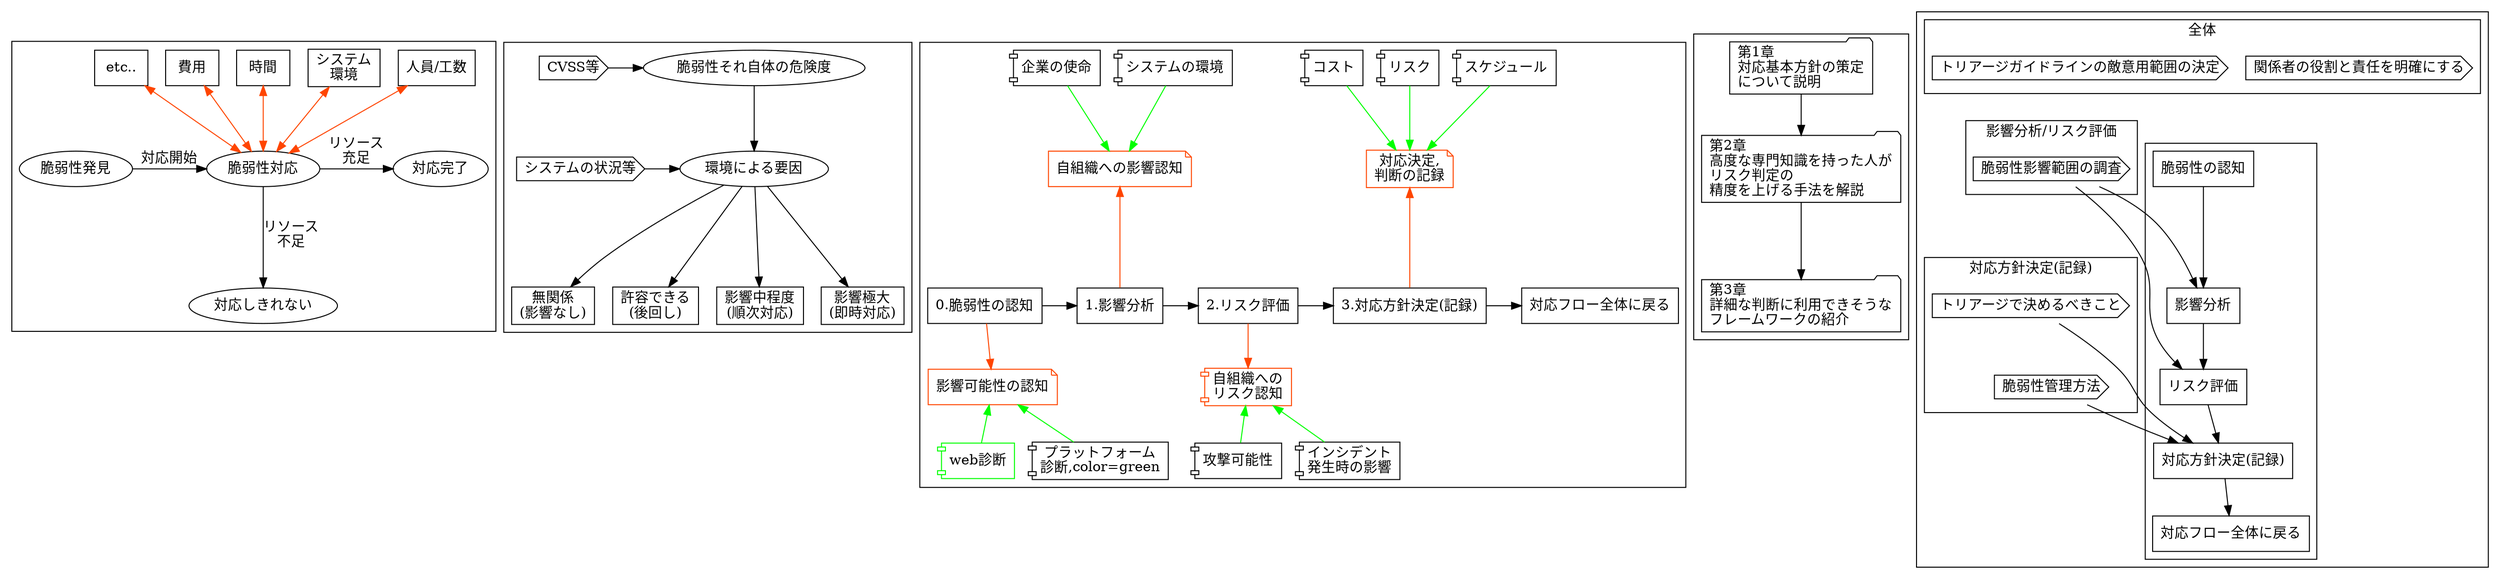 digraph figure{
    subgraph cluster00{
        a [label="脆弱性発見"];
        b [label="脆弱性対応"];
        c [label="対応完了"];
        d [label="対応しきれない"];
        e [shape=box, label="人員/工数"];
        f [shape=box, label="システム\n環境"];
        g [shape=box, label="時間"];
        h [shape=box, label="費用"];
        i [shape=box, label="etc.."];
        a -> b [label="対応開始"];
        b -> c [label="リソース\n充足"];
        b -> d [label="リソース\n不足"];
        e -> b [dir=both, color=orangered];
        f -> b [dir=both, color=orangered];
        g -> b [dir=both, color=orangered];
        h -> b [dir=both, color=orangered];
        i -> b [dir=both, color=orangered];
        {rank=same;a;b;c}
    }
    subgraph cluster01{
        rankdir=LR;
        aa [label="脆弱性それ自体の危険度"];
        ab [shape=cds, label="CVSS等"];
        bb [label="環境による要因"];
        ba [shape=cds, label="システムの状況等"];
        cc [shape=box, label="無関係\n(影響なし)"];
        dd [shape=box, label="許容できる\n(後回し)"];
        ee [shape=box, label="影響中程度\n(順次対応)"];
        ff [shape=box, label="影響極大\n(即時対応)"];


        aa -> bb-> cc;
        bb -> dd;
        bb -> ee;
        bb -> ff;
        ab -> aa;
        ba -> bb;
        {rank=same;aa;ab}
        {rank=same;ba;bb}
    }
    subgraph cluster02{
        aaa [shape=box, label="0.脆弱性の認知"];
        bba [shape=box, label="1.影響分析"];
        cca [shape=box, label="2.リスク評価"];
        dda [shape=box, label="3.対応方針決定(記録)"];
        eea [shape=box, label="対応フロー全体に戻る"];

        aab [shape=component, label="web診断",color=green];
        aac [shape=component, label="プラットフォーム\n診断,color=green"];
        aba [shape=note, label="影響可能性の認知",color=orangered];

        bbb [shape=component, label="システムの環境"];
        bbc [shape=component, label="企業の使命"];
        baa [shape=note, label="自組織への影響認知",color=orangered]

        ccb [shape=component, label="攻撃可能性"];
        ccc [shape=component, label="インシデント\n発生時の影響"];
        caa [shape=component, label="自組織への\nリスク認知",color=orangered];

        ddb [shape=component, label="コスト"];
        ddc [shape=component, label="スケジュール"];
        ddd [shape=component, label="リスク"];
        daa [shape=note, label="対応決定,\n判断の記録", color=orangered];

        aaa -> bba -> cca -> dda -> eea;
        aaa -> aba [color=orangered];
        aba -> aab [dir=back,color=green];
        aba -> aac [dir=back,color=green];

        bbb -> baa [color=green];
        bbc -> baa [color=green];
        baa -> bba [dir=back,color=orangered];

        cca -> caa [color=orangered];
        caa -> ccb [dir=back,color=green];
        caa -> ccc [dir=back,color=green];

        ddb -> daa [color=green];
        ddc -> daa [color=green];
        ddd -> daa [color=green];
        daa -> dda [dir=back,color=orangered];

        {rank=same;aaa;bba;cca;dda;eea}
        
    }
    subgraph cluster03 {
        c01 [shape=folder,label="第1章\l対応基本方針の策定\lについて説明\l"];
        c02 [shape=folder,label="第2章\l高度な専門知識を持った人が\lリスク判定の\l精度を上げる手法を解説\l"];
        c03 [shape=folder,label="第3章\l詳細な判断に利用できそうな\lフレームワークの紹介\l"];
        c01 -> c02 -> c03;
    }
    subgraph cluster04 {
        subgraph cluster041{
            d03a [shape=box, label="脆弱性の認知"];
            d03b [shape=box, label="影響分析"];
            d03c [shape=box, label="リスク評価"];
            d03d [shape=box, label="対応方針決定(記録)"];
            d03e [shape=box, label="対応フロー全体に戻る"];
            d03a -> d03b -> d03c -> d03d -> d03e;
        }
        subgraph cluster040{
            label="全体"
            d03f1 [shape=cds, label="関係者の役割と責任を明確にする"]
            d03f2 [shape=cds, label="トリアージガイドラインの敵意用範囲の決定"]
        }
        subgraph cluster042{
            label="影響分析/リスク評価"
            d03f3 [shape=cds, label="脆弱性影響範囲の調査"]
        }
        subgraph cluster043{
            label="対応方針決定(記録)"
            d03f4 [shape=cds, label="トリアージで決めるべきこと"]
            d03f5 [shape=cds, label="脆弱性管理方法"]
            d03f4->d03f5 [style=invis];
        }
        d03f2 -> d03a [style=invis];
        d03f3 -> d03b;
        d03f3 -> d03c;
        d03f4 -> d03d;
        d03f5 -> d03d;
    }
}
